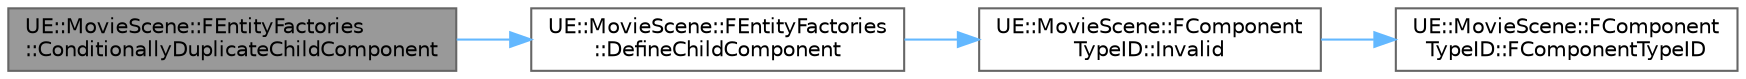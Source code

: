 digraph "UE::MovieScene::FEntityFactories::ConditionallyDuplicateChildComponent"
{
 // INTERACTIVE_SVG=YES
 // LATEX_PDF_SIZE
  bgcolor="transparent";
  edge [fontname=Helvetica,fontsize=10,labelfontname=Helvetica,labelfontsize=10];
  node [fontname=Helvetica,fontsize=10,shape=box,height=0.2,width=0.4];
  rankdir="LR";
  Node1 [id="Node000001",label="UE::MovieScene::FEntityFactories\l::ConditionallyDuplicateChildComponent",height=0.2,width=0.4,color="gray40", fillcolor="grey60", style="filled", fontcolor="black",tooltip="Makes the given component automatically copied from a parent entity to all its children entities,..."];
  Node1 -> Node2 [id="edge1_Node000001_Node000002",color="steelblue1",style="solid",tooltip=" "];
  Node2 [id="Node000002",label="UE::MovieScene::FEntityFactories\l::DefineChildComponent",height=0.2,width=0.4,color="grey40", fillcolor="white", style="filled",URL="$dd/dd4/structUE_1_1MovieScene_1_1FEntityFactories.html#a43f60a07199fbb7a66dbecc008273aff",tooltip="Defines a component as something that should always be created on every child entity."];
  Node2 -> Node3 [id="edge2_Node000002_Node000003",color="steelblue1",style="solid",tooltip=" "];
  Node3 [id="Node000003",label="UE::MovieScene::FComponent\lTypeID::Invalid",height=0.2,width=0.4,color="grey40", fillcolor="white", style="filled",URL="$dd/d18/structUE_1_1MovieScene_1_1FComponentTypeID.html#ae8d08f3edba8525f501fecdc38758683",tooltip=" "];
  Node3 -> Node4 [id="edge3_Node000003_Node000004",color="steelblue1",style="solid",tooltip=" "];
  Node4 [id="Node000004",label="UE::MovieScene::FComponent\lTypeID::FComponentTypeID",height=0.2,width=0.4,color="grey40", fillcolor="white", style="filled",URL="$dd/d18/structUE_1_1MovieScene_1_1FComponentTypeID.html#ac04158d7a35e17678cdef81c6c884f54",tooltip=" "];
}
